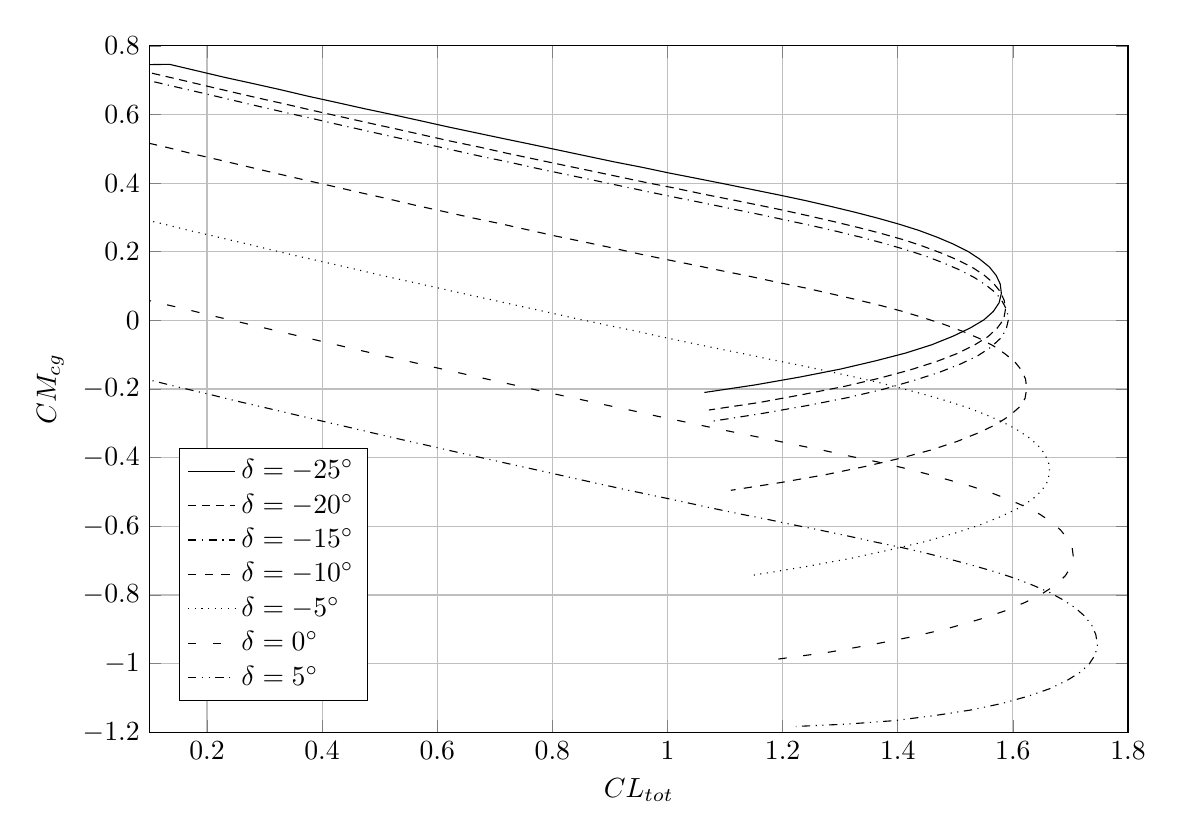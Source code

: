 %Comparison of CD estimation
\begin{tikzpicture}

\begin{axis}[
width=14.01cm,
height=10.3cm,
scaled ticks=false, tick label style={/pgf/number format/fixed},
xmin=0.1,
xmax=1.8,
xlabel={$CL_{tot}$},
xmajorgrids,
ymin=-1.2,
ymax=0.8,
ylabel={$CM_{cg}$},
ymajorgrids,
legend style={at={(0.03,0.23)},anchor=west,draw=black,fill=white,legend cell align=left},
legend entries = {$\delta = -25^{\circ}$\\$\delta = -20^{\circ}$\\$\delta = -15^{\circ}$\\$\delta = -10^{\circ}$\\$\delta = -5^{\circ}$\\$\delta = 0^{\circ}$\\$\delta = 5^{\circ}$\\}
]

\addplot [
color=black,
solid
]
table[row sep=crcr]{
-0.347	0.652\\
-0.303	0.661\\
-0.26	0.67\\
-0.216	0.679\\
-0.173	0.688\\
-0.129	0.697\\
-0.085	0.707\\
-0.042	0.716\\
0.002	0.726\\
0.046	0.735\\
0.089	0.745\\
0.135	0.746\\
0.183	0.727\\
0.231	0.708\\
0.28	0.69\\
0.328	0.672\\
0.376	0.653\\
0.425	0.635\\
0.473	0.617\\
0.521	0.6\\
0.57	0.582\\
0.618	0.564\\
0.666	0.547\\
0.714	0.53\\
0.763	0.513\\
0.811	0.496\\
0.859	0.479\\
0.907	0.462\\
0.956	0.446\\
1.004	0.429\\
1.053	0.413\\
1.101	0.397\\
1.148	0.381\\
1.195	0.365\\
1.24	0.349\\
1.284	0.332\\
1.326	0.315\\
1.365	0.298\\
1.403	0.28\\
1.437	0.262\\
1.469	0.242\\
1.497	0.222\\
1.522	0.201\\
1.542	0.179\\
1.559	0.156\\
1.571	0.131\\
1.578	0.106\\
1.58	0.079\\
1.576	0.051\\
1.566	0.026\\
1.55	0.002\\
1.526	-0.022\\
1.496	-0.046\\
1.459	-0.071\\
1.414	-0.095\\
1.361	-0.118\\
1.3	-0.142\\
1.23	-0.165\\
1.152	-0.188\\
1.064	-0.21\\
};

\addplot [
color=black,
densely dashed
]
table[row sep=crcr]{
-0.348	0.655\\
-0.304	0.664\\
-0.261	0.673\\
-0.217	0.682\\
-0.173	0.691\\
-0.13	0.7\\
-0.086	0.709\\
-0.043	0.719\\
0.001	0.728\\
0.045	0.738\\
0.092	0.725\\
0.141	0.706\\
0.189	0.687\\
0.237	0.668\\
0.286	0.649\\
0.334	0.631\\
0.383	0.612\\
0.431	0.594\\
0.479	0.576\\
0.528	0.558\\
0.576	0.54\\
0.624	0.522\\
0.673	0.505\\
0.721	0.487\\
0.769	0.47\\
0.817	0.453\\
0.866	0.436\\
0.914	0.419\\
0.962	0.402\\
1.011	0.386\\
1.059	0.369\\
1.107	0.353\\
1.155	0.337\\
1.201	0.321\\
1.247	0.304\\
1.291	0.287\\
1.333	0.27\\
1.372	0.253\\
1.41	0.235\\
1.444	0.216\\
1.476	0.196\\
1.504	0.176\\
1.529	0.155\\
1.55	0.132\\
1.566	0.109\\
1.578	0.084\\
1.585	0.058\\
1.587	0.031\\
1.584	0.003\\
1.573	-0.022\\
1.557	-0.047\\
1.534	-0.071\\
1.504	-0.096\\
1.467	-0.12\\
1.422	-0.144\\
1.369	-0.168\\
1.308	-0.192\\
1.238	-0.215\\
1.16	-0.239\\
1.072	-0.261\\
};

\addplot [
color=black,
dashdotted
]
table[row sep=crcr]{
-0.349	0.656\\
-0.305	0.665\\
-0.262	0.674\\
-0.218	0.683\\
-0.174	0.692\\
-0.131	0.701\\
-0.087	0.711\\
-0.043	0.72\\
4.062E-4	0.73\\
0.047	0.72\\
0.096	0.7\\
0.144	0.681\\
0.193	0.662\\
0.241	0.643\\
0.289	0.624\\
0.338	0.605\\
0.386	0.587\\
0.435	0.568\\
0.483	0.55\\
0.531	0.532\\
0.58	0.514\\
0.628	0.496\\
0.676	0.478\\
0.725	0.461\\
0.773	0.443\\
0.821	0.426\\
0.87	0.409\\
0.918	0.392\\
0.966	0.375\\
1.015	0.358\\
1.063	0.342\\
1.112	0.325\\
1.159	0.309\\
1.206	0.292\\
1.251	0.276\\
1.295	0.259\\
1.337	0.242\\
1.377	0.224\\
1.414	0.206\\
1.449	0.187\\
1.48	0.167\\
1.509	0.146\\
1.533	0.125\\
1.554	0.102\\
1.571	0.079\\
1.582	0.054\\
1.59	0.028\\
1.592	5.014E-4\\
1.588	-0.028\\
1.578	-0.053\\
1.562	-0.078\\
1.539	-0.103\\
1.509	-0.127\\
1.471	-0.152\\
1.426	-0.176\\
1.374	-0.201\\
1.313	-0.225\\
1.243	-0.248\\
1.165	-0.271\\
1.077	-0.294\\
};

\addplot [
color=black,
dashed
]
table[row sep=crcr]{
-0.349	0.656\\
-0.306	0.665\\
-0.262	0.674\\
-0.215	0.66\\
-0.165	0.632\\
-0.115	0.604\\
-0.066	0.583\\
-0.018	0.563\\
0.031	0.544\\
0.079	0.524\\
0.128	0.505\\
0.176	0.485\\
0.225	0.466\\
0.273	0.447\\
0.321	0.428\\
0.37	0.409\\
0.418	0.391\\
0.467	0.372\\
0.515	0.354\\
0.563	0.335\\
0.612	0.317\\
0.66	0.299\\
0.709	0.282\\
0.757	0.264\\
0.805	0.246\\
0.854	0.229\\
0.902	0.212\\
0.95	0.194\\
0.999	0.177\\
1.047	0.161\\
1.096	0.144\\
1.144	0.128\\
1.191	0.111\\
1.238	0.095\\
1.283	0.078\\
1.327	0.061\\
1.369	0.044\\
1.409	0.026\\
1.446	0.007\\
1.481	-0.012\\
1.513	-0.032\\
1.541	-0.052\\
1.566	-0.074\\
1.586	-0.097\\
1.603	-0.12\\
1.615	-0.145\\
1.622	-0.171\\
1.624	-0.199\\
1.621	-0.228\\
1.611	-0.253\\
1.594	-0.278\\
1.571	-0.303\\
1.541	-0.327\\
1.504	-0.352\\
1.459	-0.377\\
1.406	-0.401\\
1.345	-0.425\\
1.276	-0.449\\
1.198	-0.472\\
1.11	-0.495\\
};

\addplot [
color=black,
dotted
]
table[row sep=crcr]{
-0.324	0.504\\
-0.275	0.476\\
-0.225	0.447\\
-0.175	0.419\\
-0.125	0.391\\
-0.075	0.363\\
-0.027	0.342\\
0.022	0.322\\
0.07	0.302\\
0.119	0.283\\
0.167	0.263\\
0.216	0.244\\
0.264	0.225\\
0.313	0.205\\
0.361	0.186\\
0.409	0.168\\
0.458	0.149\\
0.506	0.13\\
0.555	0.112\\
0.603	0.094\\
0.651	0.076\\
0.7	0.058\\
0.748	0.04\\
0.797	0.022\\
0.845	0.004\\
0.893	-0.013\\
0.942	-0.03\\
0.99	-0.048\\
1.038	-0.065\\
1.087	-0.082\\
1.135	-0.098\\
1.183	-0.115\\
1.231	-0.131\\
1.278	-0.148\\
1.323	-0.164\\
1.367	-0.181\\
1.409	-0.199\\
1.449	-0.217\\
1.486	-0.235\\
1.521	-0.254\\
1.552	-0.274\\
1.581	-0.295\\
1.605	-0.316\\
1.626	-0.339\\
1.643	-0.363\\
1.655	-0.388\\
1.662	-0.414\\
1.664	-0.442\\
1.66	-0.47\\
1.65	-0.496\\
1.634	-0.521\\
1.611	-0.546\\
1.581	-0.57\\
1.544	-0.595\\
1.499	-0.62\\
1.446	-0.645\\
1.385	-0.669\\
1.316	-0.694\\
1.238	-0.718\\
1.15	-0.742\\
};

\addplot [
color=black,
loosely dashed
]
table[row sep=crcr]{
-0.283	0.255\\
-0.234	0.227\\
-0.184	0.198\\
-0.134	0.17\\
-0.084	0.142\\
-0.034	0.114\\
0.014	0.093\\
0.063	0.073\\
0.111	0.053\\
0.16	0.034\\
0.208	0.014\\
0.257	-0.005\\
0.305	-0.024\\
0.353	-0.043\\
0.402	-0.062\\
0.45	-0.081\\
0.499	-0.1\\
0.547	-0.118\\
0.596	-0.137\\
0.644	-0.155\\
0.692	-0.173\\
0.741	-0.191\\
0.789	-0.209\\
0.837	-0.226\\
0.886	-0.244\\
0.934	-0.261\\
0.982	-0.279\\
1.031	-0.296\\
1.079	-0.313\\
1.128	-0.33\\
1.176	-0.346\\
1.224	-0.363\\
1.272	-0.379\\
1.318	-0.396\\
1.364	-0.412\\
1.408	-0.429\\
1.45	-0.447\\
1.489	-0.465\\
1.527	-0.483\\
1.562	-0.502\\
1.593	-0.522\\
1.622	-0.543\\
1.646	-0.564\\
1.667	-0.587\\
1.683	-0.611\\
1.695	-0.636\\
1.703	-0.662\\
1.705	-0.689\\
1.701	-0.718\\
1.691	-0.744\\
1.675	-0.77\\
1.652	-0.795\\
1.622	-0.821\\
1.585	-0.847\\
1.54	-0.872\\
1.488	-0.897\\
1.427	-0.921\\
1.357	-0.944\\
1.279	-0.967\\
1.191	-0.987\\
};

\addplot [
color=black,
dashdotdotted
]
table[row sep=crcr]{
-0.243	0.007\\
-0.193	-0.021\\
-0.143	-0.05\\
-0.093	-0.078\\
-0.043	-0.106\\
0.006	-0.134\\
0.055	-0.155\\
0.104	-0.175\\
0.152	-0.195\\
0.201	-0.214\\
0.249	-0.234\\
0.298	-0.253\\
0.346	-0.272\\
0.394	-0.291\\
0.443	-0.31\\
0.491	-0.329\\
0.54	-0.348\\
0.588	-0.366\\
0.637	-0.385\\
0.685	-0.403\\
0.733	-0.421\\
0.782	-0.439\\
0.83	-0.457\\
0.878	-0.475\\
0.927	-0.493\\
0.975	-0.51\\
1.023	-0.527\\
1.072	-0.545\\
1.12	-0.562\\
1.169	-0.578\\
1.217	-0.595\\
1.265	-0.611\\
1.313	-0.628\\
1.359	-0.645\\
1.405	-0.661\\
1.449	-0.678\\
1.491	-0.696\\
1.531	-0.714\\
1.568	-0.732\\
1.603	-0.751\\
1.634	-0.771\\
1.663	-0.792\\
1.687	-0.814\\
1.708	-0.837\\
1.725	-0.862\\
1.737	-0.888\\
1.744	-0.915\\
1.747	-0.944\\
1.743	-0.974\\
1.733	-1.0\\
1.717	-1.025\\
1.694	-1.049\\
1.664	-1.073\\
1.626	-1.095\\
1.581	-1.116\\
1.527	-1.135\\
1.465	-1.151\\
1.394	-1.166\\
1.313	-1.176\\
1.223	-1.183\\
};
\end{axis}
\end{tikzpicture}%
